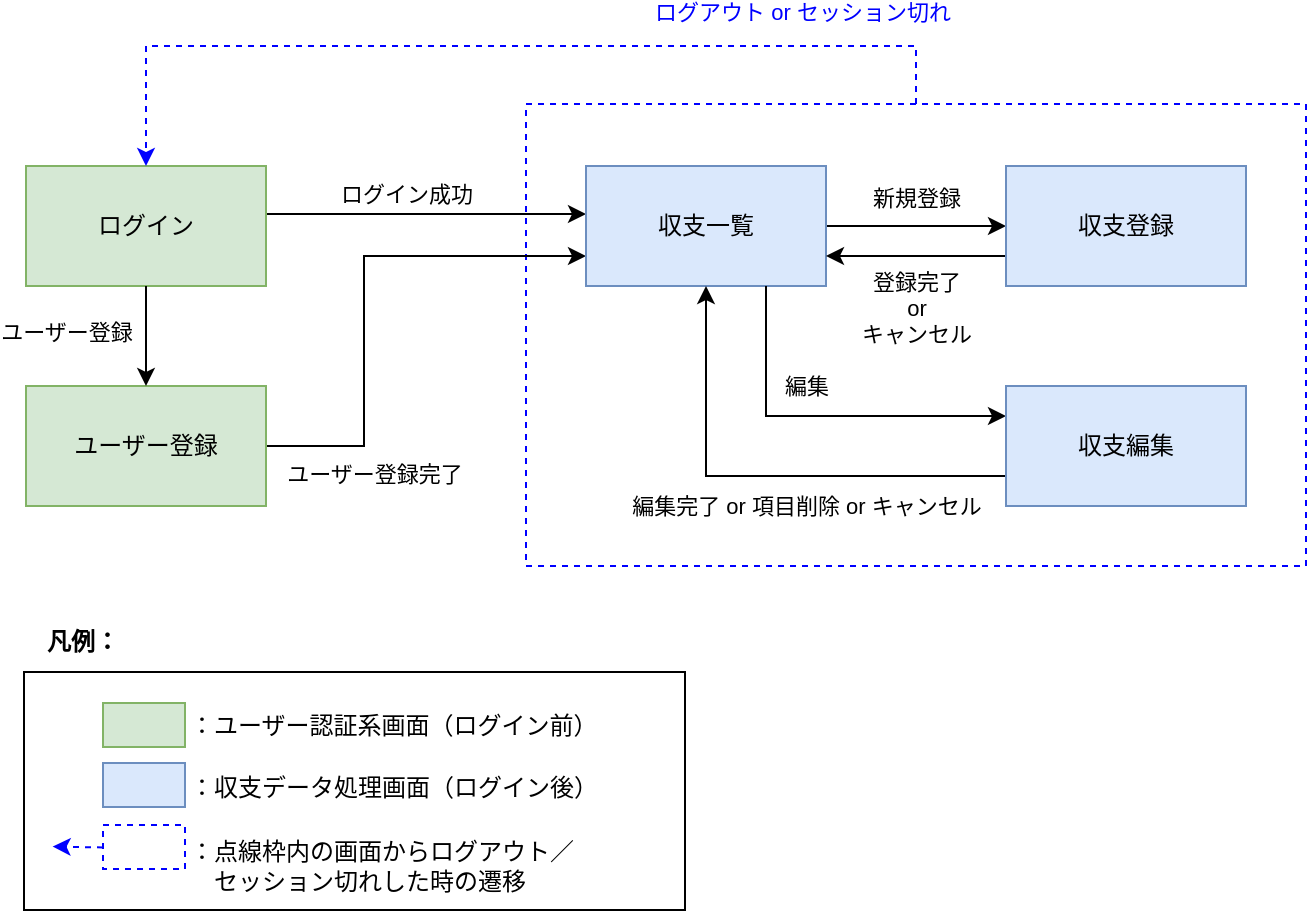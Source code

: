 <mxfile version="28.1.0" pages="2">
  <diagram name="画面遷移図" id="OpCyWXnp3ApuqebgvIlO">
    <mxGraphModel dx="998" dy="803" grid="0" gridSize="10" guides="1" tooltips="1" connect="1" arrows="1" fold="1" page="0" pageScale="1" pageWidth="827" pageHeight="1169" math="0" shadow="0">
      <root>
        <mxCell id="0" />
        <mxCell id="1" parent="0" />
        <mxCell id="FucM2nKV0Z3rGssuJIvL-10" value="" style="rounded=0;whiteSpace=wrap;html=1;" vertex="1" parent="1">
          <mxGeometry x="99" y="433" width="330.5" height="119" as="geometry" />
        </mxCell>
        <mxCell id="7HqsCI1XhYJJjEKBDPIT-24" value="" style="rounded=0;whiteSpace=wrap;html=1;dashed=1;fillColor=none;strokeColor=#0000FF;" parent="1" vertex="1">
          <mxGeometry x="350" y="149" width="390" height="231" as="geometry" />
        </mxCell>
        <mxCell id="7HqsCI1XhYJJjEKBDPIT-8" style="edgeStyle=orthogonalEdgeStyle;rounded=0;orthogonalLoop=1;jettySize=auto;html=1;exitX=1;exitY=0.75;exitDx=0;exitDy=0;entryX=0;entryY=0.75;entryDx=0;entryDy=0;" parent="1" edge="1">
          <mxGeometry relative="1" as="geometry">
            <mxPoint x="220" y="204" as="sourcePoint" />
            <mxPoint x="380" y="204" as="targetPoint" />
          </mxGeometry>
        </mxCell>
        <mxCell id="7HqsCI1XhYJJjEKBDPIT-9" value="ログイン成功" style="edgeLabel;html=1;align=center;verticalAlign=middle;resizable=0;points=[];" parent="7HqsCI1XhYJJjEKBDPIT-8" vertex="1" connectable="0">
          <mxGeometry x="0.385" y="3" relative="1" as="geometry">
            <mxPoint x="-41" y="-7" as="offset" />
          </mxGeometry>
        </mxCell>
        <mxCell id="7HqsCI1XhYJJjEKBDPIT-1" value="ログイン" style="rounded=0;whiteSpace=wrap;html=1;fillColor=#d5e8d4;strokeColor=#82b366;" parent="1" vertex="1">
          <mxGeometry x="100" y="180" width="120" height="60" as="geometry" />
        </mxCell>
        <mxCell id="7HqsCI1XhYJJjEKBDPIT-5" style="edgeStyle=orthogonalEdgeStyle;rounded=0;orthogonalLoop=1;jettySize=auto;html=1;exitX=1;exitY=0.5;exitDx=0;exitDy=0;entryX=0;entryY=0.75;entryDx=0;entryDy=0;" parent="1" source="7HqsCI1XhYJJjEKBDPIT-2" target="7HqsCI1XhYJJjEKBDPIT-7" edge="1">
          <mxGeometry relative="1" as="geometry">
            <mxPoint x="221" y="259" as="targetPoint" />
            <Array as="points">
              <mxPoint x="269" y="320" />
              <mxPoint x="269" y="225" />
            </Array>
          </mxGeometry>
        </mxCell>
        <mxCell id="7HqsCI1XhYJJjEKBDPIT-6" value="ユーザー登録完了" style="edgeLabel;html=1;align=center;verticalAlign=middle;resizable=0;points=[];" parent="7HqsCI1XhYJJjEKBDPIT-5" vertex="1" connectable="0">
          <mxGeometry x="-0.061" y="-3" relative="1" as="geometry">
            <mxPoint x="2" y="84" as="offset" />
          </mxGeometry>
        </mxCell>
        <mxCell id="7HqsCI1XhYJJjEKBDPIT-2" value="ユーザー登録" style="rounded=0;whiteSpace=wrap;html=1;fillColor=#d5e8d4;strokeColor=#82b366;" parent="1" vertex="1">
          <mxGeometry x="100" y="290" width="120" height="60" as="geometry" />
        </mxCell>
        <mxCell id="7HqsCI1XhYJJjEKBDPIT-3" value="" style="endArrow=classic;html=1;rounded=0;exitX=0.5;exitY=1;exitDx=0;exitDy=0;entryX=0.5;entryY=0;entryDx=0;entryDy=0;" parent="1" source="7HqsCI1XhYJJjEKBDPIT-1" target="7HqsCI1XhYJJjEKBDPIT-2" edge="1">
          <mxGeometry width="50" height="50" relative="1" as="geometry">
            <mxPoint x="460" y="400" as="sourcePoint" />
            <mxPoint x="510" y="350" as="targetPoint" />
          </mxGeometry>
        </mxCell>
        <mxCell id="7HqsCI1XhYJJjEKBDPIT-4" value="ユーザー登録" style="edgeLabel;html=1;align=center;verticalAlign=middle;resizable=0;points=[];" parent="7HqsCI1XhYJJjEKBDPIT-3" vertex="1" connectable="0">
          <mxGeometry x="-0.089" y="1" relative="1" as="geometry">
            <mxPoint x="-41" as="offset" />
          </mxGeometry>
        </mxCell>
        <mxCell id="7HqsCI1XhYJJjEKBDPIT-13" style="edgeStyle=orthogonalEdgeStyle;rounded=0;orthogonalLoop=1;jettySize=auto;html=1;exitX=1;exitY=0.5;exitDx=0;exitDy=0;entryX=0;entryY=0.5;entryDx=0;entryDy=0;exitPerimeter=0;" parent="1" source="7HqsCI1XhYJJjEKBDPIT-7" target="7HqsCI1XhYJJjEKBDPIT-12" edge="1">
          <mxGeometry relative="1" as="geometry">
            <mxPoint x="410" y="320" as="targetPoint" />
          </mxGeometry>
        </mxCell>
        <mxCell id="7HqsCI1XhYJJjEKBDPIT-14" value="新規登録" style="edgeLabel;html=1;align=center;verticalAlign=middle;resizable=0;points=[];" parent="7HqsCI1XhYJJjEKBDPIT-13" vertex="1" connectable="0">
          <mxGeometry x="0.067" relative="1" as="geometry">
            <mxPoint x="-3" y="-14" as="offset" />
          </mxGeometry>
        </mxCell>
        <mxCell id="7HqsCI1XhYJJjEKBDPIT-7" value="収支一覧" style="rounded=0;whiteSpace=wrap;html=1;fillColor=#dae8fc;strokeColor=#6c8ebf;" parent="1" vertex="1">
          <mxGeometry x="380" y="180" width="120" height="60" as="geometry" />
        </mxCell>
        <mxCell id="7HqsCI1XhYJJjEKBDPIT-15" style="edgeStyle=orthogonalEdgeStyle;rounded=0;orthogonalLoop=1;jettySize=auto;html=1;exitX=0;exitY=0.75;exitDx=0;exitDy=0;entryX=1;entryY=0.75;entryDx=0;entryDy=0;" parent="1" source="7HqsCI1XhYJJjEKBDPIT-12" target="7HqsCI1XhYJJjEKBDPIT-7" edge="1">
          <mxGeometry relative="1" as="geometry" />
        </mxCell>
        <mxCell id="7HqsCI1XhYJJjEKBDPIT-16" value="登録完了&lt;br&gt;or&lt;br&gt;キャンセル" style="edgeLabel;html=1;align=center;verticalAlign=middle;resizable=0;points=[];" parent="7HqsCI1XhYJJjEKBDPIT-15" vertex="1" connectable="0">
          <mxGeometry x="-0.361" y="-2" relative="1" as="geometry">
            <mxPoint x="-16" y="28" as="offset" />
          </mxGeometry>
        </mxCell>
        <mxCell id="7HqsCI1XhYJJjEKBDPIT-12" value="収支登録" style="rounded=0;whiteSpace=wrap;html=1;fillColor=#dae8fc;strokeColor=#6c8ebf;" parent="1" vertex="1">
          <mxGeometry x="590" y="180" width="120" height="60" as="geometry" />
        </mxCell>
        <mxCell id="7HqsCI1XhYJJjEKBDPIT-17" style="edgeStyle=orthogonalEdgeStyle;rounded=0;orthogonalLoop=1;jettySize=auto;html=1;entryX=0;entryY=0.25;entryDx=0;entryDy=0;exitX=0.75;exitY=1;exitDx=0;exitDy=0;" parent="1" source="7HqsCI1XhYJJjEKBDPIT-7" target="7HqsCI1XhYJJjEKBDPIT-21" edge="1">
          <mxGeometry relative="1" as="geometry">
            <mxPoint x="500" y="305" as="sourcePoint" />
            <mxPoint x="410" y="430" as="targetPoint" />
          </mxGeometry>
        </mxCell>
        <mxCell id="7HqsCI1XhYJJjEKBDPIT-18" value="編集" style="edgeLabel;html=1;align=center;verticalAlign=middle;resizable=0;points=[];" parent="7HqsCI1XhYJJjEKBDPIT-17" vertex="1" connectable="0">
          <mxGeometry x="0.067" relative="1" as="geometry">
            <mxPoint x="-14" y="-15" as="offset" />
          </mxGeometry>
        </mxCell>
        <mxCell id="7HqsCI1XhYJJjEKBDPIT-19" style="edgeStyle=orthogonalEdgeStyle;rounded=0;orthogonalLoop=1;jettySize=auto;html=1;exitX=0;exitY=0.75;exitDx=0;exitDy=0;entryX=0.5;entryY=1;entryDx=0;entryDy=0;" parent="1" source="7HqsCI1XhYJJjEKBDPIT-21" target="7HqsCI1XhYJJjEKBDPIT-7" edge="1">
          <mxGeometry relative="1" as="geometry">
            <mxPoint x="500" y="335" as="targetPoint" />
          </mxGeometry>
        </mxCell>
        <mxCell id="7HqsCI1XhYJJjEKBDPIT-20" value="編集完了&amp;nbsp;or 項目削除 or キャンセル" style="edgeLabel;html=1;align=center;verticalAlign=middle;resizable=0;points=[];" parent="7HqsCI1XhYJJjEKBDPIT-19" vertex="1" connectable="0">
          <mxGeometry x="-0.361" y="-2" relative="1" as="geometry">
            <mxPoint x="-22" y="17" as="offset" />
          </mxGeometry>
        </mxCell>
        <mxCell id="7HqsCI1XhYJJjEKBDPIT-21" value="収支編集" style="rounded=0;whiteSpace=wrap;html=1;fillColor=#dae8fc;strokeColor=#6c8ebf;" parent="1" vertex="1">
          <mxGeometry x="590" y="290" width="120" height="60" as="geometry" />
        </mxCell>
        <mxCell id="7HqsCI1XhYJJjEKBDPIT-25" value="" style="endArrow=classic;html=1;rounded=0;entryX=0.5;entryY=0;entryDx=0;entryDy=0;exitX=0.5;exitY=0;exitDx=0;exitDy=0;dashed=1;strokeColor=#0000FF;align=center;verticalAlign=middle;fontFamily=Helvetica;fontSize=12;fontColor=default;fillColor=none;" parent="1" source="7HqsCI1XhYJJjEKBDPIT-24" target="7HqsCI1XhYJJjEKBDPIT-1" edge="1">
          <mxGeometry width="50" height="50" relative="1" as="geometry">
            <mxPoint x="390" y="260" as="sourcePoint" />
            <mxPoint x="440" y="210" as="targetPoint" />
            <Array as="points">
              <mxPoint x="545" y="120" />
              <mxPoint x="160" y="120" />
            </Array>
          </mxGeometry>
        </mxCell>
        <mxCell id="7HqsCI1XhYJJjEKBDPIT-26" value="&lt;font style=&quot;color: light-dark(rgb(0, 0, 255), rgb(237, 237, 237));&quot;&gt;ログアウト or セッション切れ&lt;/font&gt;" style="edgeLabel;html=1;align=center;verticalAlign=middle;resizable=0;points=[];" parent="7HqsCI1XhYJJjEKBDPIT-25" vertex="1" connectable="0">
          <mxGeometry x="0.229" y="-3" relative="1" as="geometry">
            <mxPoint x="205" y="-14" as="offset" />
          </mxGeometry>
        </mxCell>
        <mxCell id="FucM2nKV0Z3rGssuJIvL-2" value="" style="rounded=0;whiteSpace=wrap;html=1;fillColor=#d5e8d4;strokeColor=#82b366;" vertex="1" parent="1">
          <mxGeometry x="138.5" y="448.5" width="41" height="22" as="geometry" />
        </mxCell>
        <mxCell id="FucM2nKV0Z3rGssuJIvL-3" value="：ユーザー認証系画面（ログイン前）" style="text;html=1;align=left;verticalAlign=middle;resizable=0;points=[];autosize=1;strokeColor=none;fillColor=none;" vertex="1" parent="1">
          <mxGeometry x="179.5" y="446.5" width="222" height="26" as="geometry" />
        </mxCell>
        <mxCell id="FucM2nKV0Z3rGssuJIvL-4" value="" style="rounded=0;whiteSpace=wrap;html=1;fillColor=#dae8fc;strokeColor=#6c8ebf;align=center;verticalAlign=middle;fontFamily=Helvetica;fontSize=12;fontColor=default;" vertex="1" parent="1">
          <mxGeometry x="138.5" y="478.5" width="41" height="22" as="geometry" />
        </mxCell>
        <mxCell id="FucM2nKV0Z3rGssuJIvL-5" value="：収支データ処理画面（ログイン後）" style="text;html=1;align=left;verticalAlign=middle;resizable=0;points=[];autosize=1;strokeColor=none;fillColor=none;" vertex="1" parent="1">
          <mxGeometry x="179.5" y="477.5" width="222" height="26" as="geometry" />
        </mxCell>
        <mxCell id="FucM2nKV0Z3rGssuJIvL-6" value="" style="rounded=0;whiteSpace=wrap;html=1;fillColor=none;strokeColor=#0000FF;align=center;verticalAlign=middle;fontFamily=Helvetica;fontSize=12;fontColor=default;dashed=1;" vertex="1" parent="1">
          <mxGeometry x="138.5" y="509.5" width="41" height="22" as="geometry" />
        </mxCell>
        <mxCell id="FucM2nKV0Z3rGssuJIvL-7" value="：点線枠内の画面からログアウト／&lt;br&gt;　セッション切れした時の遷移" style="text;html=1;align=left;verticalAlign=middle;resizable=0;points=[];autosize=1;strokeColor=none;fillColor=none;" vertex="1" parent="1">
          <mxGeometry x="179.5" y="509" width="210" height="41" as="geometry" />
        </mxCell>
        <mxCell id="FucM2nKV0Z3rGssuJIvL-8" value="" style="endArrow=classic;html=1;rounded=0;entryX=0.418;entryY=1.174;entryDx=0;entryDy=0;dashed=1;strokeColor=#0000FF;align=center;verticalAlign=middle;fontFamily=Helvetica;fontSize=12;fontColor=default;fillColor=none;entryPerimeter=0;" edge="1" parent="1">
          <mxGeometry width="50" height="50" relative="1" as="geometry">
            <mxPoint x="138.5" y="520.74" as="sourcePoint" />
            <mxPoint x="113.296" y="520.264" as="targetPoint" />
          </mxGeometry>
        </mxCell>
        <mxCell id="FucM2nKV0Z3rGssuJIvL-11" value="&lt;b&gt;凡例：&lt;/b&gt;" style="text;html=1;align=center;verticalAlign=middle;resizable=0;points=[];autosize=1;strokeColor=none;fillColor=none;" vertex="1" parent="1">
          <mxGeometry x="101" y="405" width="54" height="26" as="geometry" />
        </mxCell>
      </root>
    </mxGraphModel>
  </diagram>
  <diagram id="ICcmhWEWhKz0aLlj77oQ" name="ER図">
    <mxGraphModel dx="1198" dy="1364" grid="0" gridSize="10" guides="1" tooltips="1" connect="1" arrows="1" fold="1" page="0" pageScale="1" pageWidth="827" pageHeight="1169" math="0" shadow="0">
      <root>
        <mxCell id="0" />
        <mxCell id="1" parent="0" />
        <mxCell id="GTsVGTilBPPxTjc6Mkff-9" value="users *1" style="shape=table;startSize=30;container=1;collapsible=1;childLayout=tableLayout;fixedRows=1;rowLines=0;fontStyle=1;align=center;resizeLast=1;html=1;fillColor=#D5E8D4;strokeColor=light-dark(#000000, #446e2c);" parent="1" vertex="1">
          <mxGeometry x="40" y="70" width="180" height="120" as="geometry" />
        </mxCell>
        <mxCell id="GTsVGTilBPPxTjc6Mkff-10" value="" style="shape=tableRow;horizontal=0;startSize=0;swimlaneHead=0;swimlaneBody=0;fillColor=none;collapsible=0;dropTarget=0;points=[[0,0.5],[1,0.5]];portConstraint=eastwest;top=0;left=0;right=0;bottom=1;" parent="GTsVGTilBPPxTjc6Mkff-9" vertex="1">
          <mxGeometry y="30" width="180" height="30" as="geometry" />
        </mxCell>
        <mxCell id="GTsVGTilBPPxTjc6Mkff-11" value="PK" style="shape=partialRectangle;connectable=0;fillColor=none;top=0;left=0;bottom=0;right=0;fontStyle=1;overflow=hidden;whiteSpace=wrap;html=1;" parent="GTsVGTilBPPxTjc6Mkff-10" vertex="1">
          <mxGeometry width="30" height="30" as="geometry">
            <mxRectangle width="30" height="30" as="alternateBounds" />
          </mxGeometry>
        </mxCell>
        <mxCell id="GTsVGTilBPPxTjc6Mkff-12" value="id" style="shape=partialRectangle;connectable=0;fillColor=none;top=0;left=0;bottom=0;right=0;align=left;spacingLeft=6;fontStyle=5;overflow=hidden;whiteSpace=wrap;html=1;" parent="GTsVGTilBPPxTjc6Mkff-10" vertex="1">
          <mxGeometry x="30" width="150" height="30" as="geometry">
            <mxRectangle width="150" height="30" as="alternateBounds" />
          </mxGeometry>
        </mxCell>
        <mxCell id="GTsVGTilBPPxTjc6Mkff-13" value="" style="shape=tableRow;horizontal=0;startSize=0;swimlaneHead=0;swimlaneBody=0;fillColor=none;collapsible=0;dropTarget=0;points=[[0,0.5],[1,0.5]];portConstraint=eastwest;top=0;left=0;right=0;bottom=0;" parent="GTsVGTilBPPxTjc6Mkff-9" vertex="1">
          <mxGeometry y="60" width="180" height="30" as="geometry" />
        </mxCell>
        <mxCell id="GTsVGTilBPPxTjc6Mkff-14" value="" style="shape=partialRectangle;connectable=0;fillColor=none;top=0;left=0;bottom=0;right=0;editable=1;overflow=hidden;whiteSpace=wrap;html=1;" parent="GTsVGTilBPPxTjc6Mkff-13" vertex="1">
          <mxGeometry width="30" height="30" as="geometry">
            <mxRectangle width="30" height="30" as="alternateBounds" />
          </mxGeometry>
        </mxCell>
        <mxCell id="GTsVGTilBPPxTjc6Mkff-15" value="email" style="shape=partialRectangle;connectable=0;fillColor=none;top=0;left=0;bottom=0;right=0;align=left;spacingLeft=6;overflow=hidden;whiteSpace=wrap;html=1;" parent="GTsVGTilBPPxTjc6Mkff-13" vertex="1">
          <mxGeometry x="30" width="150" height="30" as="geometry">
            <mxRectangle width="150" height="30" as="alternateBounds" />
          </mxGeometry>
        </mxCell>
        <mxCell id="GTsVGTilBPPxTjc6Mkff-16" value="" style="shape=tableRow;horizontal=0;startSize=0;swimlaneHead=0;swimlaneBody=0;fillColor=none;collapsible=0;dropTarget=0;points=[[0,0.5],[1,0.5]];portConstraint=eastwest;top=0;left=0;right=0;bottom=0;" parent="GTsVGTilBPPxTjc6Mkff-9" vertex="1">
          <mxGeometry y="90" width="180" height="30" as="geometry" />
        </mxCell>
        <mxCell id="GTsVGTilBPPxTjc6Mkff-17" value="" style="shape=partialRectangle;connectable=0;fillColor=none;top=0;left=0;bottom=0;right=0;editable=1;overflow=hidden;whiteSpace=wrap;html=1;" parent="GTsVGTilBPPxTjc6Mkff-16" vertex="1">
          <mxGeometry width="30" height="30" as="geometry">
            <mxRectangle width="30" height="30" as="alternateBounds" />
          </mxGeometry>
        </mxCell>
        <mxCell id="GTsVGTilBPPxTjc6Mkff-18" value="password" style="shape=partialRectangle;connectable=0;fillColor=none;top=0;left=0;bottom=0;right=0;align=left;spacingLeft=6;overflow=hidden;whiteSpace=wrap;html=1;" parent="GTsVGTilBPPxTjc6Mkff-16" vertex="1">
          <mxGeometry x="30" width="150" height="30" as="geometry">
            <mxRectangle width="150" height="30" as="alternateBounds" />
          </mxGeometry>
        </mxCell>
        <mxCell id="GTsVGTilBPPxTjc6Mkff-22" value="transactions" style="shape=table;startSize=30;container=1;collapsible=1;childLayout=tableLayout;fixedRows=1;rowLines=0;fontStyle=1;align=center;resizeLast=1;html=1;fillColor=#D5E8D4;strokeColor=light-dark(#000000, #446e2c);" parent="1" vertex="1">
          <mxGeometry x="290" y="40" width="180" height="240" as="geometry" />
        </mxCell>
        <mxCell id="GTsVGTilBPPxTjc6Mkff-23" value="" style="shape=tableRow;horizontal=0;startSize=0;swimlaneHead=0;swimlaneBody=0;fillColor=none;collapsible=0;dropTarget=0;points=[[0,0.5],[1,0.5]];portConstraint=eastwest;top=0;left=0;right=0;bottom=1;" parent="GTsVGTilBPPxTjc6Mkff-22" vertex="1">
          <mxGeometry y="30" width="180" height="30" as="geometry" />
        </mxCell>
        <mxCell id="GTsVGTilBPPxTjc6Mkff-24" value="PK" style="shape=partialRectangle;connectable=0;fillColor=none;top=0;left=0;bottom=0;right=0;fontStyle=1;overflow=hidden;whiteSpace=wrap;html=1;" parent="GTsVGTilBPPxTjc6Mkff-23" vertex="1">
          <mxGeometry width="30" height="30" as="geometry">
            <mxRectangle width="30" height="30" as="alternateBounds" />
          </mxGeometry>
        </mxCell>
        <mxCell id="GTsVGTilBPPxTjc6Mkff-25" value="id" style="shape=partialRectangle;connectable=0;fillColor=none;top=0;left=0;bottom=0;right=0;align=left;spacingLeft=6;fontStyle=5;overflow=hidden;whiteSpace=wrap;html=1;" parent="GTsVGTilBPPxTjc6Mkff-23" vertex="1">
          <mxGeometry x="30" width="150" height="30" as="geometry">
            <mxRectangle width="150" height="30" as="alternateBounds" />
          </mxGeometry>
        </mxCell>
        <mxCell id="GTsVGTilBPPxTjc6Mkff-26" value="" style="shape=tableRow;horizontal=0;startSize=0;swimlaneHead=0;swimlaneBody=0;fillColor=none;collapsible=0;dropTarget=0;points=[[0,0.5],[1,0.5]];portConstraint=eastwest;top=0;left=0;right=0;bottom=0;" parent="GTsVGTilBPPxTjc6Mkff-22" vertex="1">
          <mxGeometry y="60" width="180" height="30" as="geometry" />
        </mxCell>
        <mxCell id="GTsVGTilBPPxTjc6Mkff-27" value="FK" style="shape=partialRectangle;connectable=0;fillColor=none;top=0;left=0;bottom=0;right=0;editable=1;overflow=hidden;whiteSpace=wrap;html=1;" parent="GTsVGTilBPPxTjc6Mkff-26" vertex="1">
          <mxGeometry width="30" height="30" as="geometry">
            <mxRectangle width="30" height="30" as="alternateBounds" />
          </mxGeometry>
        </mxCell>
        <mxCell id="GTsVGTilBPPxTjc6Mkff-28" value="user_id" style="shape=partialRectangle;connectable=0;fillColor=none;top=0;left=0;bottom=0;right=0;align=left;spacingLeft=6;overflow=hidden;whiteSpace=wrap;html=1;" parent="GTsVGTilBPPxTjc6Mkff-26" vertex="1">
          <mxGeometry x="30" width="150" height="30" as="geometry">
            <mxRectangle width="150" height="30" as="alternateBounds" />
          </mxGeometry>
        </mxCell>
        <mxCell id="GTsVGTilBPPxTjc6Mkff-29" value="" style="shape=tableRow;horizontal=0;startSize=0;swimlaneHead=0;swimlaneBody=0;fillColor=none;collapsible=0;dropTarget=0;points=[[0,0.5],[1,0.5]];portConstraint=eastwest;top=0;left=0;right=0;bottom=0;" parent="GTsVGTilBPPxTjc6Mkff-22" vertex="1">
          <mxGeometry y="90" width="180" height="30" as="geometry" />
        </mxCell>
        <mxCell id="GTsVGTilBPPxTjc6Mkff-30" value="" style="shape=partialRectangle;connectable=0;fillColor=none;top=0;left=0;bottom=0;right=0;editable=1;overflow=hidden;whiteSpace=wrap;html=1;" parent="GTsVGTilBPPxTjc6Mkff-29" vertex="1">
          <mxGeometry width="30" height="30" as="geometry">
            <mxRectangle width="30" height="30" as="alternateBounds" />
          </mxGeometry>
        </mxCell>
        <mxCell id="GTsVGTilBPPxTjc6Mkff-31" value="transaction_date" style="shape=partialRectangle;connectable=0;fillColor=none;top=0;left=0;bottom=0;right=0;align=left;spacingLeft=6;overflow=hidden;whiteSpace=wrap;html=1;" parent="GTsVGTilBPPxTjc6Mkff-29" vertex="1">
          <mxGeometry x="30" width="150" height="30" as="geometry">
            <mxRectangle width="150" height="30" as="alternateBounds" />
          </mxGeometry>
        </mxCell>
        <mxCell id="GTsVGTilBPPxTjc6Mkff-34" value="" style="shape=tableRow;horizontal=0;startSize=0;swimlaneHead=0;swimlaneBody=0;fillColor=none;collapsible=0;dropTarget=0;points=[[0,0.5],[1,0.5]];portConstraint=eastwest;top=0;left=0;right=0;bottom=0;" parent="GTsVGTilBPPxTjc6Mkff-22" vertex="1">
          <mxGeometry y="120" width="180" height="30" as="geometry" />
        </mxCell>
        <mxCell id="GTsVGTilBPPxTjc6Mkff-35" value="" style="shape=partialRectangle;connectable=0;fillColor=none;top=0;left=0;bottom=0;right=0;editable=1;overflow=hidden;whiteSpace=wrap;html=1;" parent="GTsVGTilBPPxTjc6Mkff-34" vertex="1">
          <mxGeometry width="30" height="30" as="geometry">
            <mxRectangle width="30" height="30" as="alternateBounds" />
          </mxGeometry>
        </mxCell>
        <mxCell id="GTsVGTilBPPxTjc6Mkff-36" value="amount" style="shape=partialRectangle;connectable=0;fillColor=none;top=0;left=0;bottom=0;right=0;align=left;spacingLeft=6;overflow=hidden;whiteSpace=wrap;html=1;" parent="GTsVGTilBPPxTjc6Mkff-34" vertex="1">
          <mxGeometry x="30" width="150" height="30" as="geometry">
            <mxRectangle width="150" height="30" as="alternateBounds" />
          </mxGeometry>
        </mxCell>
        <mxCell id="GTsVGTilBPPxTjc6Mkff-37" value="" style="shape=tableRow;horizontal=0;startSize=0;swimlaneHead=0;swimlaneBody=0;fillColor=none;collapsible=0;dropTarget=0;points=[[0,0.5],[1,0.5]];portConstraint=eastwest;top=0;left=0;right=0;bottom=0;" parent="GTsVGTilBPPxTjc6Mkff-22" vertex="1">
          <mxGeometry y="150" width="180" height="30" as="geometry" />
        </mxCell>
        <mxCell id="GTsVGTilBPPxTjc6Mkff-38" value="" style="shape=partialRectangle;connectable=0;fillColor=none;top=0;left=0;bottom=0;right=0;editable=1;overflow=hidden;whiteSpace=wrap;html=1;" parent="GTsVGTilBPPxTjc6Mkff-37" vertex="1">
          <mxGeometry width="30" height="30" as="geometry">
            <mxRectangle width="30" height="30" as="alternateBounds" />
          </mxGeometry>
        </mxCell>
        <mxCell id="GTsVGTilBPPxTjc6Mkff-39" value="transaction_type" style="shape=partialRectangle;connectable=0;fillColor=none;top=0;left=0;bottom=0;right=0;align=left;spacingLeft=6;overflow=hidden;whiteSpace=wrap;html=1;" parent="GTsVGTilBPPxTjc6Mkff-37" vertex="1">
          <mxGeometry x="30" width="150" height="30" as="geometry">
            <mxRectangle width="150" height="30" as="alternateBounds" />
          </mxGeometry>
        </mxCell>
        <mxCell id="GTsVGTilBPPxTjc6Mkff-43" value="" style="shape=tableRow;horizontal=0;startSize=0;swimlaneHead=0;swimlaneBody=0;fillColor=none;collapsible=0;dropTarget=0;points=[[0,0.5],[1,0.5]];portConstraint=eastwest;top=0;left=0;right=0;bottom=0;" parent="GTsVGTilBPPxTjc6Mkff-22" vertex="1">
          <mxGeometry y="180" width="180" height="30" as="geometry" />
        </mxCell>
        <mxCell id="GTsVGTilBPPxTjc6Mkff-44" value="FK" style="shape=partialRectangle;connectable=0;fillColor=none;top=0;left=0;bottom=0;right=0;editable=1;overflow=hidden;whiteSpace=wrap;html=1;" parent="GTsVGTilBPPxTjc6Mkff-43" vertex="1">
          <mxGeometry width="30" height="30" as="geometry">
            <mxRectangle width="30" height="30" as="alternateBounds" />
          </mxGeometry>
        </mxCell>
        <mxCell id="GTsVGTilBPPxTjc6Mkff-45" value="payment_method_id" style="shape=partialRectangle;connectable=0;fillColor=none;top=0;left=0;bottom=0;right=0;align=left;spacingLeft=6;overflow=hidden;whiteSpace=wrap;html=1;" parent="GTsVGTilBPPxTjc6Mkff-43" vertex="1">
          <mxGeometry x="30" width="150" height="30" as="geometry">
            <mxRectangle width="150" height="30" as="alternateBounds" />
          </mxGeometry>
        </mxCell>
        <mxCell id="GTsVGTilBPPxTjc6Mkff-46" value="" style="shape=tableRow;horizontal=0;startSize=0;swimlaneHead=0;swimlaneBody=0;fillColor=none;collapsible=0;dropTarget=0;points=[[0,0.5],[1,0.5]];portConstraint=eastwest;top=0;left=0;right=0;bottom=0;" parent="GTsVGTilBPPxTjc6Mkff-22" vertex="1">
          <mxGeometry y="210" width="180" height="30" as="geometry" />
        </mxCell>
        <mxCell id="GTsVGTilBPPxTjc6Mkff-47" value="" style="shape=partialRectangle;connectable=0;fillColor=none;top=0;left=0;bottom=0;right=0;editable=1;overflow=hidden;whiteSpace=wrap;html=1;" parent="GTsVGTilBPPxTjc6Mkff-46" vertex="1">
          <mxGeometry width="30" height="30" as="geometry">
            <mxRectangle width="30" height="30" as="alternateBounds" />
          </mxGeometry>
        </mxCell>
        <mxCell id="GTsVGTilBPPxTjc6Mkff-48" value="note" style="shape=partialRectangle;connectable=0;fillColor=none;top=0;left=0;bottom=0;right=0;align=left;spacingLeft=6;overflow=hidden;whiteSpace=wrap;html=1;" parent="GTsVGTilBPPxTjc6Mkff-46" vertex="1">
          <mxGeometry x="30" width="150" height="30" as="geometry">
            <mxRectangle width="150" height="30" as="alternateBounds" />
          </mxGeometry>
        </mxCell>
        <mxCell id="GTsVGTilBPPxTjc6Mkff-49" value="categories" style="shape=table;startSize=30;container=1;collapsible=1;childLayout=tableLayout;fixedRows=1;rowLines=0;fontStyle=1;align=center;resizeLast=1;html=1;fillColor=#D5E8D4;" parent="1" vertex="1">
          <mxGeometry x="800" y="70" width="180" height="90" as="geometry" />
        </mxCell>
        <mxCell id="GTsVGTilBPPxTjc6Mkff-50" value="" style="shape=tableRow;horizontal=0;startSize=0;swimlaneHead=0;swimlaneBody=0;fillColor=none;collapsible=0;dropTarget=0;points=[[0,0.5],[1,0.5]];portConstraint=eastwest;top=0;left=0;right=0;bottom=1;" parent="GTsVGTilBPPxTjc6Mkff-49" vertex="1">
          <mxGeometry y="30" width="180" height="30" as="geometry" />
        </mxCell>
        <mxCell id="GTsVGTilBPPxTjc6Mkff-51" value="PK" style="shape=partialRectangle;connectable=0;fillColor=none;top=0;left=0;bottom=0;right=0;fontStyle=1;overflow=hidden;whiteSpace=wrap;html=1;" parent="GTsVGTilBPPxTjc6Mkff-50" vertex="1">
          <mxGeometry width="30" height="30" as="geometry">
            <mxRectangle width="30" height="30" as="alternateBounds" />
          </mxGeometry>
        </mxCell>
        <mxCell id="GTsVGTilBPPxTjc6Mkff-52" value="id" style="shape=partialRectangle;connectable=0;fillColor=none;top=0;left=0;bottom=0;right=0;align=left;spacingLeft=6;fontStyle=5;overflow=hidden;whiteSpace=wrap;html=1;" parent="GTsVGTilBPPxTjc6Mkff-50" vertex="1">
          <mxGeometry x="30" width="150" height="30" as="geometry">
            <mxRectangle width="150" height="30" as="alternateBounds" />
          </mxGeometry>
        </mxCell>
        <mxCell id="GTsVGTilBPPxTjc6Mkff-56" value="" style="shape=tableRow;horizontal=0;startSize=0;swimlaneHead=0;swimlaneBody=0;fillColor=none;collapsible=0;dropTarget=0;points=[[0,0.5],[1,0.5]];portConstraint=eastwest;top=0;left=0;right=0;bottom=0;" parent="GTsVGTilBPPxTjc6Mkff-49" vertex="1">
          <mxGeometry y="60" width="180" height="30" as="geometry" />
        </mxCell>
        <mxCell id="GTsVGTilBPPxTjc6Mkff-57" value="" style="shape=partialRectangle;connectable=0;fillColor=none;top=0;left=0;bottom=0;right=0;editable=1;overflow=hidden;whiteSpace=wrap;html=1;" parent="GTsVGTilBPPxTjc6Mkff-56" vertex="1">
          <mxGeometry width="30" height="30" as="geometry">
            <mxRectangle width="30" height="30" as="alternateBounds" />
          </mxGeometry>
        </mxCell>
        <mxCell id="GTsVGTilBPPxTjc6Mkff-58" value="category" style="shape=partialRectangle;connectable=0;fillColor=none;top=0;left=0;bottom=0;right=0;align=left;spacingLeft=6;overflow=hidden;whiteSpace=wrap;html=1;" parent="GTsVGTilBPPxTjc6Mkff-56" vertex="1">
          <mxGeometry x="30" width="150" height="30" as="geometry">
            <mxRectangle width="150" height="30" as="alternateBounds" />
          </mxGeometry>
        </mxCell>
        <mxCell id="GTsVGTilBPPxTjc6Mkff-59" value="payment_methods" style="shape=table;startSize=30;container=1;collapsible=1;childLayout=tableLayout;fixedRows=1;rowLines=0;fontStyle=1;align=center;resizeLast=1;html=1;fillColor=#D5E8D4;" parent="1" vertex="1">
          <mxGeometry x="550" y="190" width="180" height="90" as="geometry" />
        </mxCell>
        <mxCell id="GTsVGTilBPPxTjc6Mkff-60" value="" style="shape=tableRow;horizontal=0;startSize=0;swimlaneHead=0;swimlaneBody=0;fillColor=none;collapsible=0;dropTarget=0;points=[[0,0.5],[1,0.5]];portConstraint=eastwest;top=0;left=0;right=0;bottom=1;" parent="GTsVGTilBPPxTjc6Mkff-59" vertex="1">
          <mxGeometry y="30" width="180" height="30" as="geometry" />
        </mxCell>
        <mxCell id="GTsVGTilBPPxTjc6Mkff-61" value="PK" style="shape=partialRectangle;connectable=0;fillColor=none;top=0;left=0;bottom=0;right=0;fontStyle=1;overflow=hidden;whiteSpace=wrap;html=1;" parent="GTsVGTilBPPxTjc6Mkff-60" vertex="1">
          <mxGeometry width="30" height="30" as="geometry">
            <mxRectangle width="30" height="30" as="alternateBounds" />
          </mxGeometry>
        </mxCell>
        <mxCell id="GTsVGTilBPPxTjc6Mkff-62" value="id" style="shape=partialRectangle;connectable=0;fillColor=none;top=0;left=0;bottom=0;right=0;align=left;spacingLeft=6;fontStyle=5;overflow=hidden;whiteSpace=wrap;html=1;" parent="GTsVGTilBPPxTjc6Mkff-60" vertex="1">
          <mxGeometry x="30" width="150" height="30" as="geometry">
            <mxRectangle width="150" height="30" as="alternateBounds" />
          </mxGeometry>
        </mxCell>
        <mxCell id="GTsVGTilBPPxTjc6Mkff-63" value="" style="shape=tableRow;horizontal=0;startSize=0;swimlaneHead=0;swimlaneBody=0;fillColor=none;collapsible=0;dropTarget=0;points=[[0,0.5],[1,0.5]];portConstraint=eastwest;top=0;left=0;right=0;bottom=0;" parent="GTsVGTilBPPxTjc6Mkff-59" vertex="1">
          <mxGeometry y="60" width="180" height="30" as="geometry" />
        </mxCell>
        <mxCell id="GTsVGTilBPPxTjc6Mkff-64" value="" style="shape=partialRectangle;connectable=0;fillColor=none;top=0;left=0;bottom=0;right=0;editable=1;overflow=hidden;whiteSpace=wrap;html=1;" parent="GTsVGTilBPPxTjc6Mkff-63" vertex="1">
          <mxGeometry width="30" height="30" as="geometry">
            <mxRectangle width="30" height="30" as="alternateBounds" />
          </mxGeometry>
        </mxCell>
        <mxCell id="GTsVGTilBPPxTjc6Mkff-65" value="payment_method" style="shape=partialRectangle;connectable=0;fillColor=none;top=0;left=0;bottom=0;right=0;align=left;spacingLeft=6;overflow=hidden;whiteSpace=wrap;html=1;" parent="GTsVGTilBPPxTjc6Mkff-63" vertex="1">
          <mxGeometry x="30" width="150" height="30" as="geometry">
            <mxRectangle width="150" height="30" as="alternateBounds" />
          </mxGeometry>
        </mxCell>
        <mxCell id="GTsVGTilBPPxTjc6Mkff-66" value="category_transaction" style="shape=table;startSize=30;container=1;collapsible=1;childLayout=tableLayout;fixedRows=1;rowLines=0;fontStyle=1;align=center;resizeLast=1;html=1;fillColor=#D5E8D4;" parent="1" vertex="1">
          <mxGeometry x="550" y="40" width="180" height="90" as="geometry" />
        </mxCell>
        <mxCell id="GTsVGTilBPPxTjc6Mkff-70" value="" style="shape=tableRow;horizontal=0;startSize=0;swimlaneHead=0;swimlaneBody=0;fillColor=none;collapsible=0;dropTarget=0;points=[[0,0.5],[1,0.5]];portConstraint=eastwest;top=0;left=0;right=0;bottom=0;" parent="GTsVGTilBPPxTjc6Mkff-66" vertex="1">
          <mxGeometry y="30" width="180" height="30" as="geometry" />
        </mxCell>
        <mxCell id="GTsVGTilBPPxTjc6Mkff-71" value="&lt;font style=&quot;font-size: 9px;&quot;&gt;&lt;b&gt;PK&lt;/b&gt;,FK&lt;/font&gt;" style="shape=partialRectangle;connectable=0;fillColor=none;top=0;left=0;bottom=0;right=0;editable=1;overflow=hidden;whiteSpace=wrap;html=1;" parent="GTsVGTilBPPxTjc6Mkff-70" vertex="1">
          <mxGeometry width="30" height="30" as="geometry">
            <mxRectangle width="30" height="30" as="alternateBounds" />
          </mxGeometry>
        </mxCell>
        <mxCell id="GTsVGTilBPPxTjc6Mkff-72" value="transaction_id" style="shape=partialRectangle;connectable=0;fillColor=none;top=0;left=0;bottom=0;right=0;align=left;spacingLeft=6;overflow=hidden;whiteSpace=wrap;html=1;" parent="GTsVGTilBPPxTjc6Mkff-70" vertex="1">
          <mxGeometry x="30" width="150" height="30" as="geometry">
            <mxRectangle width="150" height="30" as="alternateBounds" />
          </mxGeometry>
        </mxCell>
        <mxCell id="GTsVGTilBPPxTjc6Mkff-73" value="" style="shape=tableRow;horizontal=0;startSize=0;swimlaneHead=0;swimlaneBody=0;fillColor=none;collapsible=0;dropTarget=0;points=[[0,0.5],[1,0.5]];portConstraint=eastwest;top=0;left=0;right=0;bottom=0;" parent="GTsVGTilBPPxTjc6Mkff-66" vertex="1">
          <mxGeometry y="60" width="180" height="30" as="geometry" />
        </mxCell>
        <mxCell id="GTsVGTilBPPxTjc6Mkff-74" value="&lt;span style=&quot;font-size: 9px;&quot;&gt;&lt;b&gt;PK&lt;/b&gt;,FK&lt;/span&gt;" style="shape=partialRectangle;connectable=0;fillColor=none;top=0;left=0;bottom=0;right=0;editable=1;overflow=hidden;whiteSpace=wrap;html=1;" parent="GTsVGTilBPPxTjc6Mkff-73" vertex="1">
          <mxGeometry width="30" height="30" as="geometry">
            <mxRectangle width="30" height="30" as="alternateBounds" />
          </mxGeometry>
        </mxCell>
        <mxCell id="GTsVGTilBPPxTjc6Mkff-75" value="category_id" style="shape=partialRectangle;connectable=0;fillColor=none;top=0;left=0;bottom=0;right=0;align=left;spacingLeft=6;overflow=hidden;whiteSpace=wrap;html=1;" parent="GTsVGTilBPPxTjc6Mkff-73" vertex="1">
          <mxGeometry x="30" width="150" height="30" as="geometry">
            <mxRectangle width="150" height="30" as="alternateBounds" />
          </mxGeometry>
        </mxCell>
        <mxCell id="GTsVGTilBPPxTjc6Mkff-77" value="" style="edgeStyle=entityRelationEdgeStyle;fontSize=12;html=1;endArrow=ERzeroToMany;endFill=1;rounded=0;entryX=0;entryY=0.5;entryDx=0;entryDy=0;exitX=1;exitY=0.5;exitDx=0;exitDy=0;startArrow=ERone;startFill=0;" parent="1" source="GTsVGTilBPPxTjc6Mkff-10" target="GTsVGTilBPPxTjc6Mkff-26" edge="1">
          <mxGeometry width="100" height="100" relative="1" as="geometry">
            <mxPoint x="90" y="610" as="sourcePoint" />
            <mxPoint x="190" y="510" as="targetPoint" />
          </mxGeometry>
        </mxCell>
        <mxCell id="GTsVGTilBPPxTjc6Mkff-78" value="" style="edgeStyle=entityRelationEdgeStyle;fontSize=12;html=1;endArrow=ERone;endFill=0;rounded=0;entryX=0;entryY=0.5;entryDx=0;entryDy=0;exitX=1;exitY=0.5;exitDx=0;exitDy=0;startArrow=ERzeroToMany;startFill=0;" parent="1" source="GTsVGTilBPPxTjc6Mkff-43" target="GTsVGTilBPPxTjc6Mkff-60" edge="1">
          <mxGeometry width="100" height="100" relative="1" as="geometry">
            <mxPoint x="420" y="360" as="sourcePoint" />
            <mxPoint x="510" y="390" as="targetPoint" />
          </mxGeometry>
        </mxCell>
        <mxCell id="GTsVGTilBPPxTjc6Mkff-80" value="" style="edgeStyle=entityRelationEdgeStyle;fontSize=12;html=1;endArrow=ERoneToMany;endFill=0;rounded=0;entryX=0;entryY=0.5;entryDx=0;entryDy=0;exitX=1;exitY=0.5;exitDx=0;exitDy=0;startArrow=ERone;startFill=0;" parent="1" source="GTsVGTilBPPxTjc6Mkff-23" target="GTsVGTilBPPxTjc6Mkff-70" edge="1">
          <mxGeometry width="100" height="100" relative="1" as="geometry">
            <mxPoint x="500" y="300" as="sourcePoint" />
            <mxPoint x="590" y="390" as="targetPoint" />
          </mxGeometry>
        </mxCell>
        <mxCell id="GTsVGTilBPPxTjc6Mkff-82" value="" style="edgeStyle=entityRelationEdgeStyle;fontSize=12;html=1;endArrow=ERoneToMany;endFill=0;rounded=0;entryX=0;entryY=0.5;entryDx=0;entryDy=0;exitX=1;exitY=0.5;exitDx=0;exitDy=0;startArrow=ERone;startFill=0;" parent="1" source="GTsVGTilBPPxTjc6Mkff-23" target="GTsVGTilBPPxTjc6Mkff-70" edge="1">
          <mxGeometry width="100" height="100" relative="1" as="geometry">
            <mxPoint x="470" y="85" as="sourcePoint" />
            <mxPoint x="560" y="85" as="targetPoint" />
            <Array as="points">
              <mxPoint x="730" y="190" />
            </Array>
          </mxGeometry>
        </mxCell>
        <mxCell id="GTsVGTilBPPxTjc6Mkff-83" value="" style="edgeStyle=entityRelationEdgeStyle;fontSize=12;html=1;endArrow=ERone;endFill=0;rounded=0;entryX=0;entryY=0.5;entryDx=0;entryDy=0;exitX=1;exitY=0.5;exitDx=0;exitDy=0;startArrow=ERzeroToMany;startFill=0;" parent="1" source="GTsVGTilBPPxTjc6Mkff-73" target="GTsVGTilBPPxTjc6Mkff-50" edge="1">
          <mxGeometry width="100" height="100" relative="1" as="geometry">
            <mxPoint x="740" y="210" as="sourcePoint" />
            <mxPoint x="830" y="210" as="targetPoint" />
            <Array as="points">
              <mxPoint x="1000" y="315" />
            </Array>
          </mxGeometry>
        </mxCell>
        <mxCell id="rgSVkK0lO34ovPnN8_0h-1" value="&lt;b&gt;&lt;font style=&quot;font-size: 17px;&quot;&gt;&lt;u&gt;ER図&lt;/u&gt;&lt;/font&gt;&lt;/b&gt;" style="text;html=1;align=center;verticalAlign=middle;resizable=0;points=[];autosize=1;strokeColor=none;fillColor=none;" vertex="1" parent="1">
          <mxGeometry x="43" y="-32" width="59" height="32" as="geometry" />
        </mxCell>
        <mxCell id="rgSVkK0lO34ovPnN8_0h-2" value="*1: アプリで使用するカラムのみ抜粋" style="text;html=1;align=left;verticalAlign=middle;resizable=0;points=[];autosize=1;strokeColor=none;fillColor=none;" vertex="1" parent="1">
          <mxGeometry x="40" y="190" width="216" height="26" as="geometry" />
        </mxCell>
      </root>
    </mxGraphModel>
  </diagram>
</mxfile>
